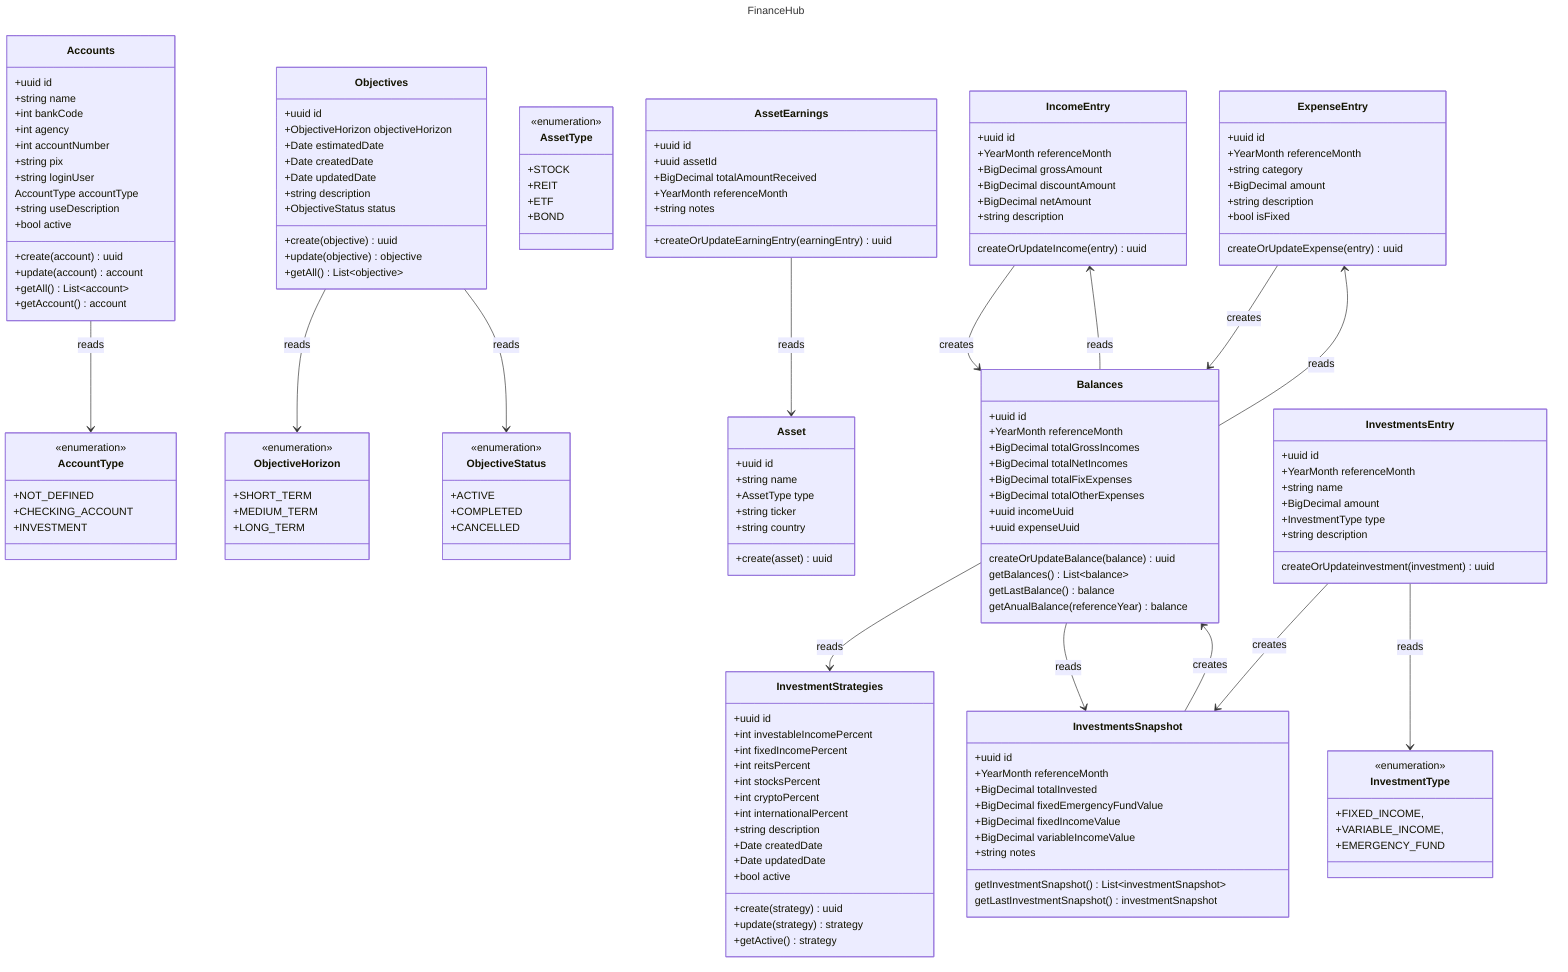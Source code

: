 ---
title: FinanceHub
---
classDiagram
class Accounts {
    +uuid id
    +string name
    +int bankCode
    +int agency
    +int accountNumber
    +string pix
    +string loginUser
    AccountType accountType
    +string useDescription
    +bool active

    +create(account) uuid
    +update(account) account
    +getAll() List~account~
    +getAccount() account
}
class AccountType {
    <<enumeration>>
    +NOT_DEFINED
    +CHECKING_ACCOUNT
    +INVESTMENT
}
Accounts --> AccountType : reads


class Objectives {
    +uuid id
    +ObjectiveHorizon objectiveHorizon
    +Date estimatedDate
    +Date createdDate
    +Date updatedDate
    +string description
    +ObjectiveStatus status

    +create(objective) uuid
    +update(objective) objective
    +getAll() List~objective~
}
class ObjectiveHorizon {
    <<enumeration>>
    +SHORT_TERM
    +MEDIUM_TERM
    +LONG_TERM
}
class ObjectiveStatus {
    <<enumeration>>
    +ACTIVE
    +COMPLETED
    +CANCELLED
}
Objectives --> ObjectiveHorizon : reads
Objectives --> ObjectiveStatus : reads


class Asset {
    +uuid id
    +string name
    +AssetType type
    +string ticker
    +string country

    +create(asset) uuid
}
class AssetType {
    <<enumeration>>
    +STOCK
    +REIT
    +ETF
    +BOND
}
class AssetEarnings {
    +uuid id
    +uuid assetId
    +BigDecimal totalAmountReceived
    +YearMonth referenceMonth
    +string notes

    +createOrUpdateEarningEntry(earningEntry) uuid
}
AssetEarnings --> Asset : reads


class IncomeEntry {
    +uuid id
    +YearMonth referenceMonth
    +BigDecimal grossAmount
    +BigDecimal discountAmount
    +BigDecimal netAmount
    +string description

    createOrUpdateIncome(entry) uuid
}
class ExpenseEntry {
    +uuid id
    +YearMonth referenceMonth
    +string category
    +BigDecimal amount
    +string description
    +bool isFixed

    createOrUpdateExpense(entry) uuid
}
class Balances {
    +uuid id
    +YearMonth referenceMonth
    +BigDecimal totalGrossIncomes
    +BigDecimal totalNetIncomes
    +BigDecimal totalFixExpenses
    +BigDecimal totalOtherExpenses
    +uuid incomeUuid
    +uuid expenseUuid

    createOrUpdateBalance(balance) uuid
    getBalances() List~balance~
    getLastBalance() balance
    getAnualBalance(referenceYear) balance
}
class InvestmentStrategies {
    +uuid id
    +int investableIncomePercent
    +int fixedIncomePercent
    +int reitsPercent
    +int stocksPercent
    +int cryptoPercent
    +int internationalPercent
    +string description
    +Date createdDate
    +Date updatedDate
    +bool active

    +create(strategy) uuid
    +update(strategy) strategy
    +getActive() strategy
}
class InvestmentsEntry {
    +uuid id
    +YearMonth referenceMonth
    +string name
    +BigDecimal amount
    +InvestmentType type
    +string description

    createOrUpdateinvestment(investment) uuid
}
class InvestmentType {
    <<enumeration>>
    +FIXED_INCOME,
    +VARIABLE_INCOME,
    +EMERGENCY_FUND
}
class InvestmentsSnapshot {
    +uuid id
    +YearMonth referenceMonth
    +BigDecimal totalInvested
    +BigDecimal fixedEmergencyFundValue
    +BigDecimal fixedIncomeValue
    +BigDecimal variableIncomeValue
    +string notes

    getInvestmentSnapshot() List~investmentSnapshot~
    getLastInvestmentSnapshot() investmentSnapshot
}
IncomeEntry --> Balances : creates
IncomeEntry <-- Balances : reads
ExpenseEntry --> Balances : creates
ExpenseEntry <-- Balances : reads
Balances --> InvestmentStrategies : reads
Balances --> InvestmentsSnapshot : reads
Balances <-- InvestmentsSnapshot : creates
InvestmentsEntry --> InvestmentType : reads
InvestmentsEntry --> InvestmentsSnapshot : creates